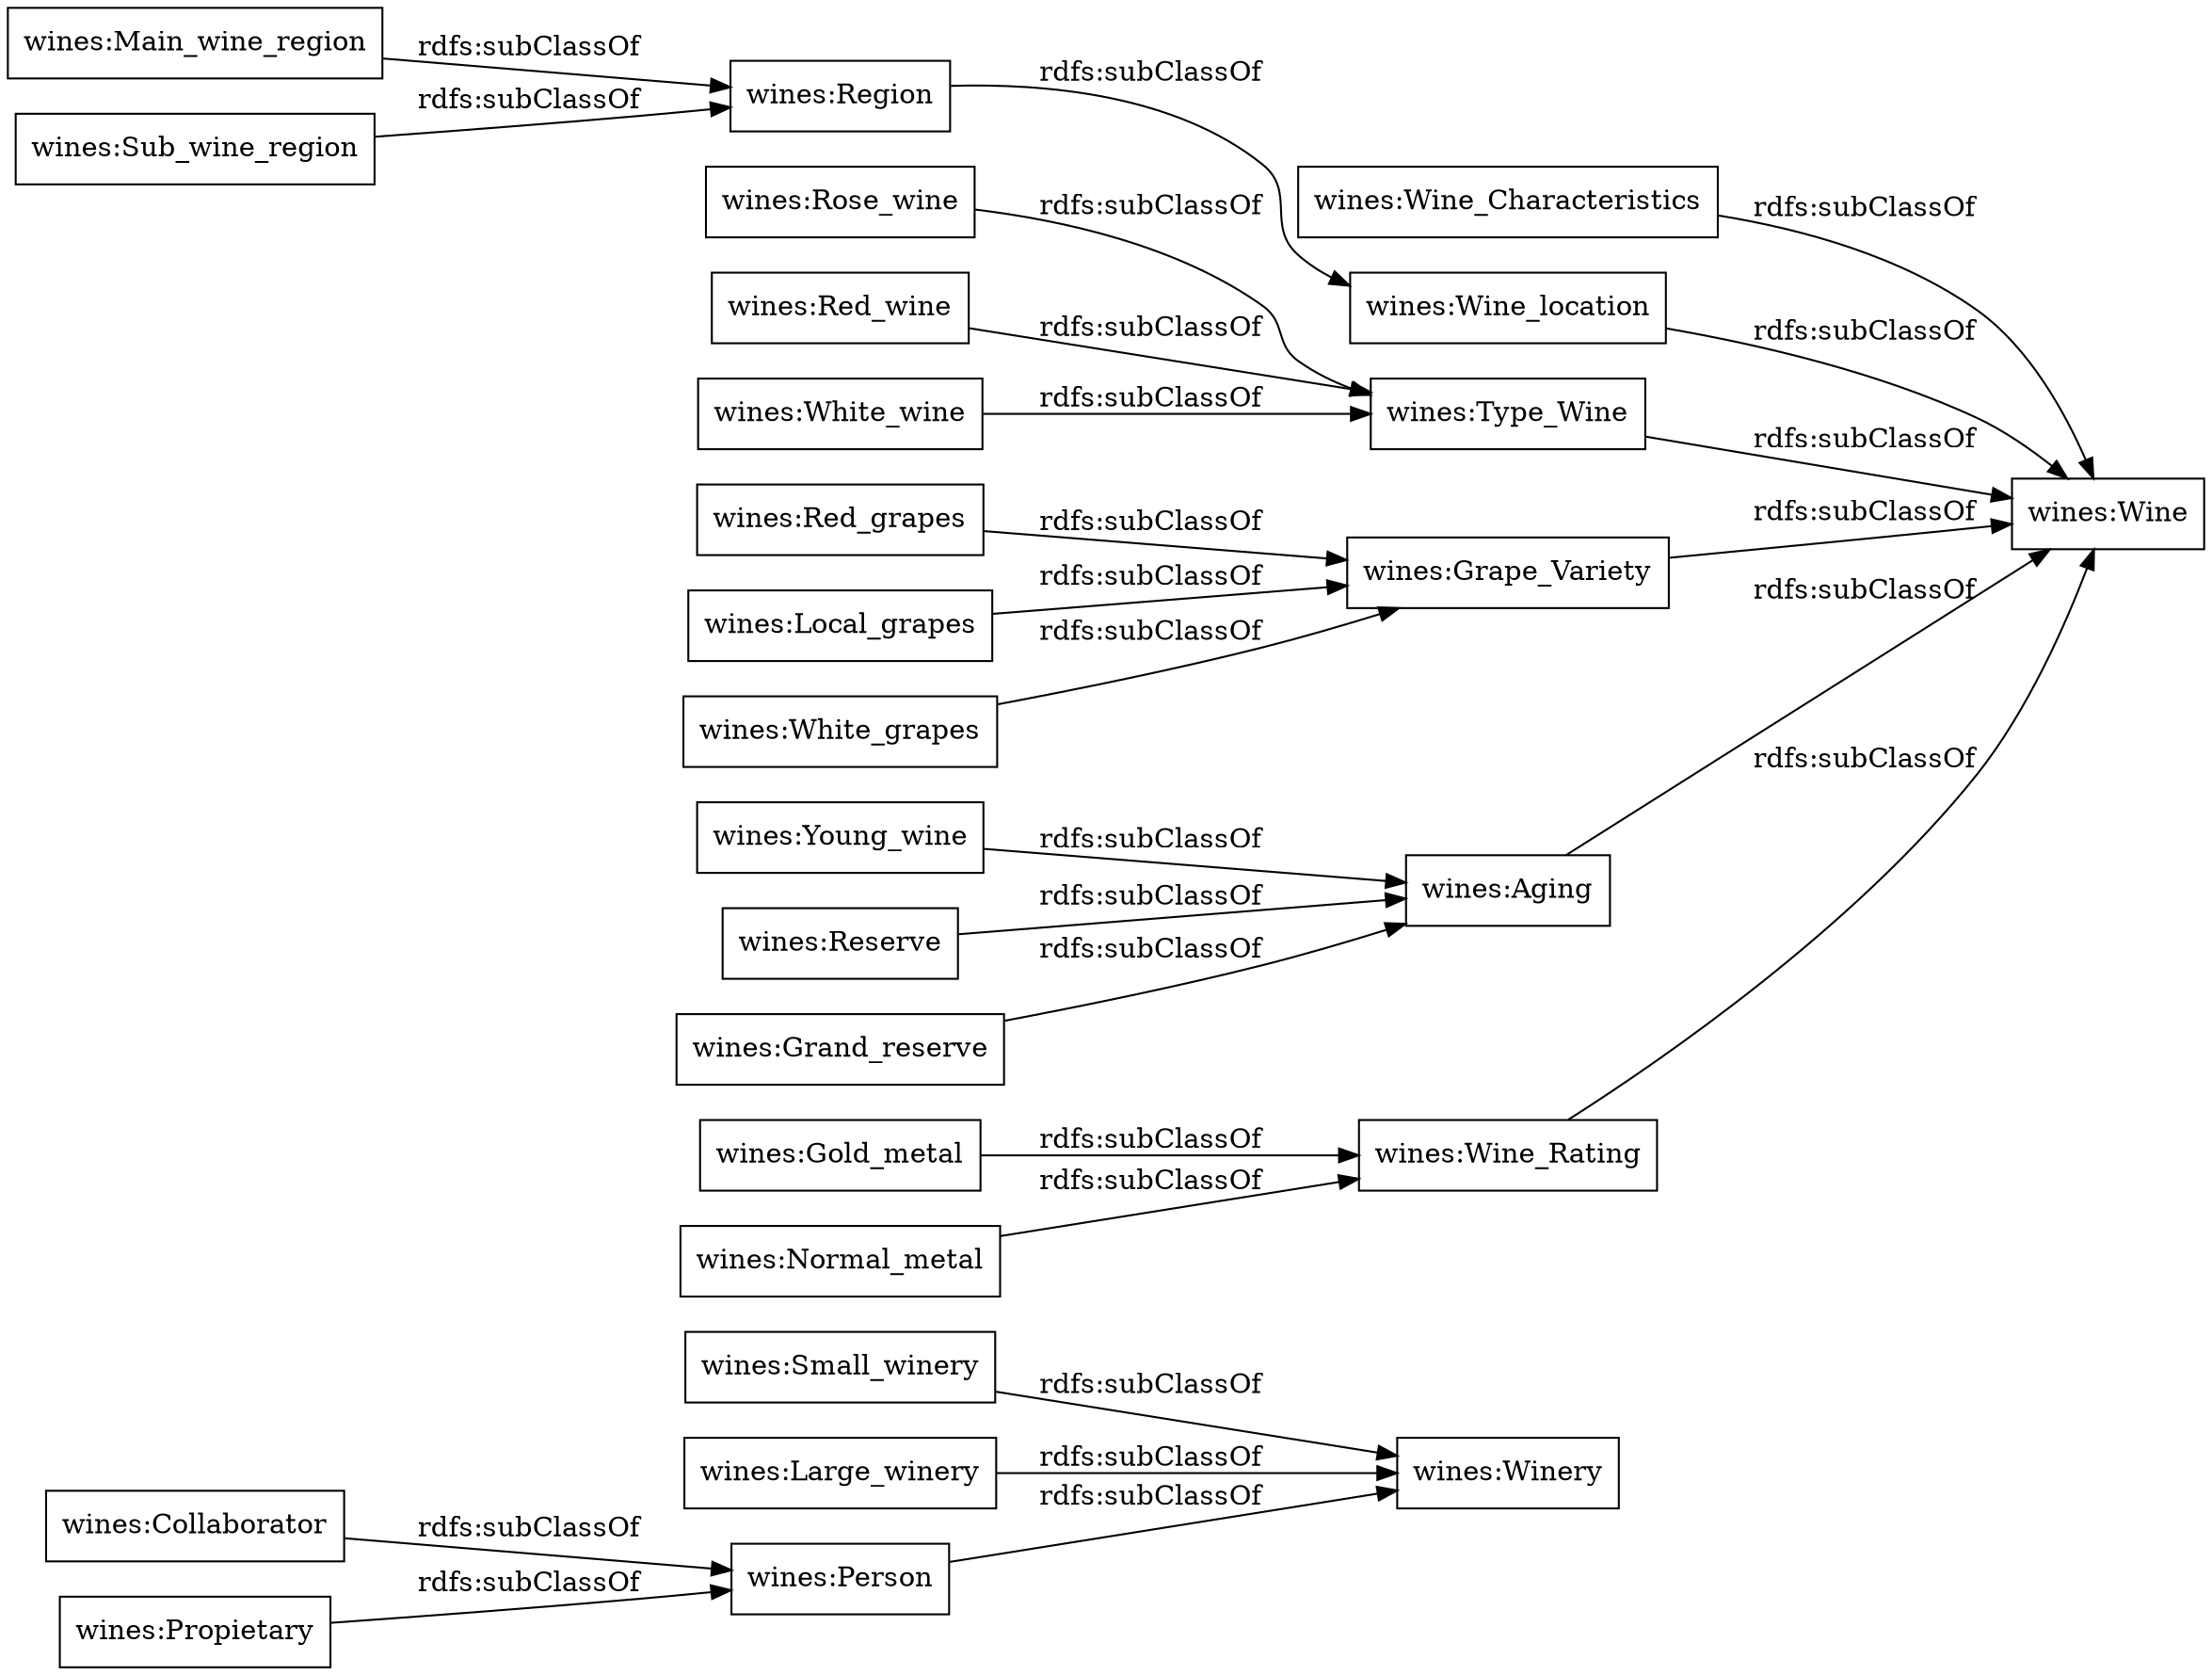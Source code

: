 digraph ar2dtool_diagram { 
rankdir=LR;
size="1000"
node [shape = rectangle, color="black"]; "wines:Person" "wines:Winery" "wines:Collaborator" "wines:Wine_Characteristics" "wines:Region" "wines:Young_wine" "wines:Rose_wine" "wines:Wine_location" "wines:Reserve" "wines:Wine" "wines:Type_Wine" "wines:Grape_Variety" "wines:Red_wine" "wines:Red_grapes" "wines:Propietary" "wines:Small_winery" "wines:Aging" "wines:Gold_metal" "wines:Local_grapes" "wines:White_grapes" "wines:Main_wine_region" "wines:Normal_metal" "wines:White_wine" "wines:Large_winery" "wines:Grand_reserve" "wines:Wine_Rating" "wines:Sub_wine_region" ; /*classes style*/
	"wines:Grand_reserve" -> "wines:Aging" [ label = "rdfs:subClassOf" ];
	"wines:Region" -> "wines:Wine_location" [ label = "rdfs:subClassOf" ];
	"wines:Collaborator" -> "wines:Person" [ label = "rdfs:subClassOf" ];
	"wines:Type_Wine" -> "wines:Wine" [ label = "rdfs:subClassOf" ];
	"wines:Gold_metal" -> "wines:Wine_Rating" [ label = "rdfs:subClassOf" ];
	"wines:Sub_wine_region" -> "wines:Region" [ label = "rdfs:subClassOf" ];
	"wines:Aging" -> "wines:Wine" [ label = "rdfs:subClassOf" ];
	"wines:Grape_Variety" -> "wines:Wine" [ label = "rdfs:subClassOf" ];
	"wines:Small_winery" -> "wines:Winery" [ label = "rdfs:subClassOf" ];
	"wines:Rose_wine" -> "wines:Type_Wine" [ label = "rdfs:subClassOf" ];
	"wines:Young_wine" -> "wines:Aging" [ label = "rdfs:subClassOf" ];
	"wines:Person" -> "wines:Winery" [ label = "rdfs:subClassOf" ];
	"wines:Propietary" -> "wines:Person" [ label = "rdfs:subClassOf" ];
	"wines:Local_grapes" -> "wines:Grape_Variety" [ label = "rdfs:subClassOf" ];
	"wines:Wine_location" -> "wines:Wine" [ label = "rdfs:subClassOf" ];
	"wines:Red_wine" -> "wines:Type_Wine" [ label = "rdfs:subClassOf" ];
	"wines:Wine_Characteristics" -> "wines:Wine" [ label = "rdfs:subClassOf" ];
	"wines:Large_winery" -> "wines:Winery" [ label = "rdfs:subClassOf" ];
	"wines:Main_wine_region" -> "wines:Region" [ label = "rdfs:subClassOf" ];
	"wines:Normal_metal" -> "wines:Wine_Rating" [ label = "rdfs:subClassOf" ];
	"wines:Reserve" -> "wines:Aging" [ label = "rdfs:subClassOf" ];
	"wines:White_grapes" -> "wines:Grape_Variety" [ label = "rdfs:subClassOf" ];
	"wines:Wine_Rating" -> "wines:Wine" [ label = "rdfs:subClassOf" ];
	"wines:White_wine" -> "wines:Type_Wine" [ label = "rdfs:subClassOf" ];
	"wines:Red_grapes" -> "wines:Grape_Variety" [ label = "rdfs:subClassOf" ];

}
